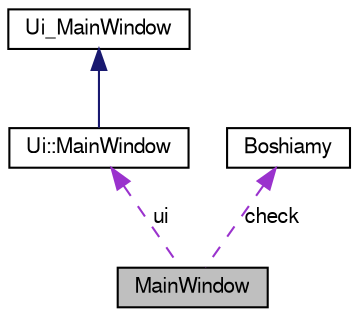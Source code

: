 digraph G
{
  edge [fontname="FreeSans",fontsize="10",labelfontname="FreeSans",labelfontsize="10"];
  node [fontname="FreeSans",fontsize="10",shape=record];
  Node1 [label="MainWindow",height=0.2,width=0.4,color="black", fillcolor="grey75", style="filled" fontcolor="black"];
  Node2 -> Node1 [dir=back,color="darkorchid3",fontsize="10",style="dashed",label="ui",fontname="FreeSans"];
  Node2 [label="Ui::MainWindow",height=0.2,width=0.4,color="black", fillcolor="white", style="filled",URL="$d4/d4a/class_ui_1_1_main_window.html"];
  Node3 -> Node2 [dir=back,color="midnightblue",fontsize="10",style="solid",fontname="FreeSans"];
  Node3 [label="Ui_MainWindow",height=0.2,width=0.4,color="black", fillcolor="white", style="filled",URL="$df/dd7/class_ui___main_window.html"];
  Node4 -> Node1 [dir=back,color="darkorchid3",fontsize="10",style="dashed",label="check",fontname="FreeSans"];
  Node4 [label="Boshiamy",height=0.2,width=0.4,color="black", fillcolor="white", style="filled",URL="$dc/da3/class_boshiamy.html",tooltip="Boshiamy class 控制字根讀取、比對與反查."];
}
